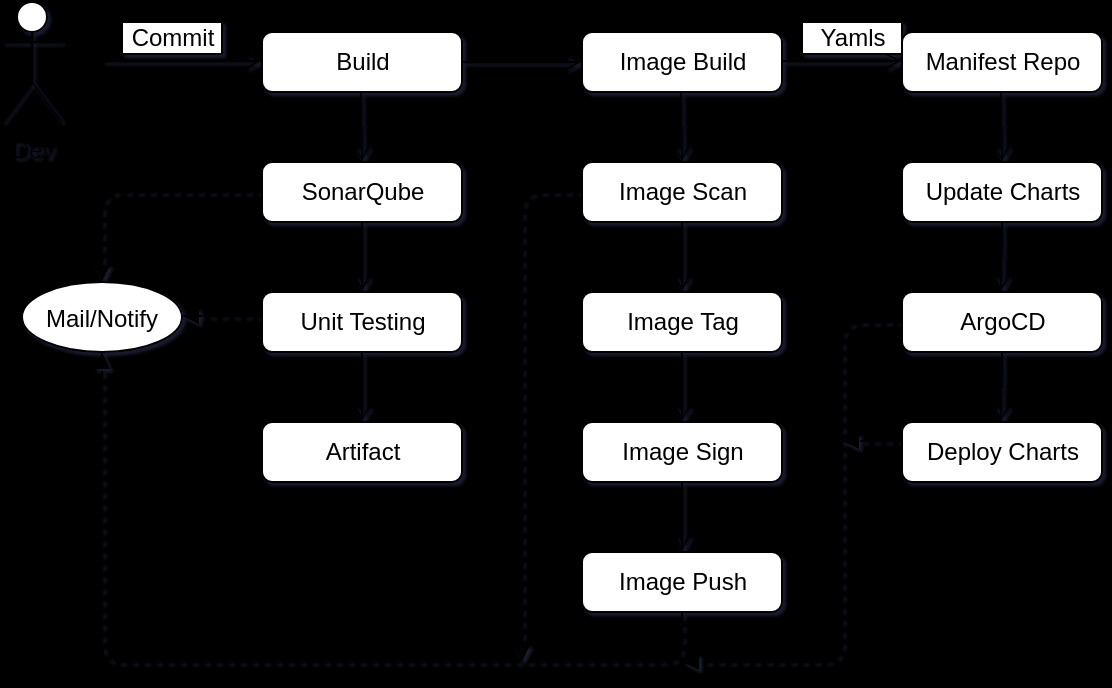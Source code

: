 <mxfile>
    <diagram id="kZkfHPoPsJSDEqCPIW8U" name="Page-1">
        <mxGraphModel dx="810" dy="617" grid="1" gridSize="10" guides="1" tooltips="1" connect="1" arrows="1" fold="1" page="1" pageScale="1" pageWidth="850" pageHeight="1100" background="#000000" math="0" shadow="1">
            <root>
                <mxCell id="0"/>
                <mxCell id="1" parent="0"/>
                <object label="Dev&lt;br&gt;" Dev="" id="2">
                    <mxCell style="shape=umlActor;verticalLabelPosition=bottom;verticalAlign=top;html=1;outlineConnect=0;" parent="1" vertex="1">
                        <mxGeometry x="40" y="80" width="30" height="60" as="geometry"/>
                    </mxCell>
                </object>
                <mxCell id="20" value="" style="html=1;rounded=0;labelBackgroundColor=none;align=left;spacingLeft=5;endArrow=open;endFill=0;" parent="1" edge="1">
                    <mxGeometry relative="1" as="geometry">
                        <mxPoint x="90" y="109.5" as="sourcePoint"/>
                        <mxPoint x="170" y="109.5" as="targetPoint"/>
                    </mxGeometry>
                </mxCell>
                <mxCell id="21" value="Commit" style="html=1;" parent="1" vertex="1">
                    <mxGeometry x="100" y="90" width="50" height="16" as="geometry"/>
                </mxCell>
                <mxCell id="23" value="Build" style="html=1;rounded=1;absoluteArcSize=1;arcSize=10;" parent="1" vertex="1">
                    <mxGeometry x="170" y="95" width="100" height="30" as="geometry"/>
                </mxCell>
                <mxCell id="24" value="Image Build" style="html=1;rounded=1;absoluteArcSize=1;arcSize=10;" parent="1" vertex="1">
                    <mxGeometry x="330" y="95" width="100" height="30" as="geometry"/>
                </mxCell>
                <mxCell id="26" value="" style="html=1;rounded=0;labelBackgroundColor=none;align=left;spacingLeft=5;endArrow=open;endFill=0;" parent="1" source="23" target="24" edge="1">
                    <mxGeometry relative="1" as="geometry"/>
                </mxCell>
                <mxCell id="27" value="" style="html=1;rounded=0;labelBackgroundColor=none;align=left;spacingLeft=5;endArrow=open;endFill=0;entryX=0.5;entryY=0;entryDx=0;entryDy=0;" parent="1" target="16" edge="1">
                    <mxGeometry relative="1" as="geometry">
                        <mxPoint x="219.5" y="125" as="sourcePoint"/>
                        <mxPoint x="219.5" y="205.5" as="targetPoint"/>
                    </mxGeometry>
                </mxCell>
                <mxCell id="28" value="" style="group;" parent="1" vertex="1" connectable="0">
                    <mxGeometry x="170" y="160" width="100" height="95" as="geometry"/>
                </mxCell>
                <mxCell id="16" value="SonarQube" style="html=1;rounded=1;absoluteArcSize=1;arcSize=10;" parent="28" vertex="1">
                    <mxGeometry width="100" height="30" as="geometry"/>
                </mxCell>
                <mxCell id="17" value="Unit Testing" style="html=1;rounded=1;absoluteArcSize=1;arcSize=10;" parent="28" vertex="1">
                    <mxGeometry y="65" width="100" height="30" as="geometry"/>
                </mxCell>
                <mxCell id="19" value="" style="html=1;rounded=0;labelBackgroundColor=none;align=left;spacingLeft=5;endArrow=open;endFill=0;" parent="28" source="16" target="17" edge="1">
                    <mxGeometry relative="1" as="geometry"/>
                </mxCell>
                <mxCell id="30" value="" style="html=1;rounded=0;labelBackgroundColor=none;align=left;spacingLeft=5;endArrow=open;endFill=0;entryX=0.5;entryY=0;entryDx=0;entryDy=0;" parent="1" target="31" edge="1">
                    <mxGeometry relative="1" as="geometry">
                        <mxPoint x="379.5" y="125" as="sourcePoint"/>
                        <mxPoint x="380" y="160" as="targetPoint"/>
                    </mxGeometry>
                </mxCell>
                <mxCell id="31" value="Image Scan" style="html=1;rounded=1;absoluteArcSize=1;arcSize=10;" parent="1" vertex="1">
                    <mxGeometry x="330" y="160" width="100" height="30" as="geometry"/>
                </mxCell>
                <mxCell id="32" value="Image Tag" style="html=1;rounded=1;absoluteArcSize=1;arcSize=10;" parent="1" vertex="1">
                    <mxGeometry x="330" y="225" width="100" height="30" as="geometry"/>
                </mxCell>
                <mxCell id="34" value="" style="html=1;rounded=0;labelBackgroundColor=none;align=left;spacingLeft=5;endArrow=open;endFill=0;" parent="1" source="31" target="32" edge="1">
                    <mxGeometry relative="1" as="geometry"/>
                </mxCell>
                <mxCell id="35" value="Image Sign" style="html=1;rounded=1;absoluteArcSize=1;arcSize=10;" parent="1" vertex="1">
                    <mxGeometry x="330" y="290" width="100" height="30" as="geometry"/>
                </mxCell>
                <mxCell id="36" value="" style="html=1;rounded=0;labelBackgroundColor=none;align=left;spacingLeft=5;endArrow=open;endFill=0;" parent="1" target="35" edge="1">
                    <mxGeometry relative="1" as="geometry">
                        <mxPoint x="380" y="255" as="sourcePoint"/>
                    </mxGeometry>
                </mxCell>
                <mxCell id="37" value="Artifact" style="html=1;rounded=1;absoluteArcSize=1;arcSize=10;" parent="1" vertex="1">
                    <mxGeometry x="170" y="290" width="100" height="30" as="geometry"/>
                </mxCell>
                <mxCell id="38" value="" style="html=1;rounded=0;labelBackgroundColor=none;align=left;spacingLeft=5;endArrow=open;endFill=0;" parent="1" target="37" edge="1">
                    <mxGeometry relative="1" as="geometry">
                        <mxPoint x="220" y="255" as="sourcePoint"/>
                    </mxGeometry>
                </mxCell>
                <mxCell id="41" value="Image Push" style="html=1;rounded=1;absoluteArcSize=1;arcSize=10;" parent="1" vertex="1">
                    <mxGeometry x="330" y="355" width="100" height="30" as="geometry"/>
                </mxCell>
                <mxCell id="42" value="" style="html=1;rounded=0;labelBackgroundColor=none;align=left;spacingLeft=5;endArrow=open;endFill=0;" parent="1" target="41" edge="1">
                    <mxGeometry relative="1" as="geometry">
                        <mxPoint x="380" y="320" as="sourcePoint"/>
                    </mxGeometry>
                </mxCell>
                <mxCell id="43" value="" style="html=1;verticalAlign=bottom;labelBackgroundColor=none;endArrow=block;endFill=1;dashed=1;exitX=0;exitY=0.5;exitDx=0;exitDy=0;entryX=0.5;entryY=0;entryDx=0;entryDy=0;" parent="1" source="16" target="44" edge="1">
                    <mxGeometry width="160" relative="1" as="geometry">
                        <mxPoint x="120" y="180" as="sourcePoint"/>
                        <mxPoint x="120" y="210" as="targetPoint"/>
                        <Array as="points">
                            <mxPoint x="90" y="175"/>
                        </Array>
                    </mxGeometry>
                </mxCell>
                <mxCell id="44" value="Mail/Notify" style="ellipse;" parent="1" vertex="1">
                    <mxGeometry x="50" y="220" width="80" height="35" as="geometry"/>
                </mxCell>
                <mxCell id="45" value="" style="html=1;verticalAlign=bottom;labelBackgroundColor=none;endArrow=block;endFill=1;dashed=1;" parent="1" edge="1">
                    <mxGeometry width="160" relative="1" as="geometry">
                        <mxPoint x="170" y="237" as="sourcePoint"/>
                        <mxPoint x="130" y="237" as="targetPoint"/>
                        <Array as="points">
                            <mxPoint x="130" y="237"/>
                        </Array>
                    </mxGeometry>
                </mxCell>
                <mxCell id="46" value="" style="html=1;verticalAlign=bottom;labelBackgroundColor=none;endArrow=block;endFill=1;dashed=1;" parent="1" edge="1">
                    <mxGeometry width="160" relative="1" as="geometry">
                        <mxPoint x="330" y="175" as="sourcePoint"/>
                        <mxPoint x="300" y="410" as="targetPoint"/>
                        <Array as="points">
                            <mxPoint x="300" y="175"/>
                        </Array>
                    </mxGeometry>
                </mxCell>
                <mxCell id="47" value="" style="html=1;verticalAlign=bottom;labelBackgroundColor=none;endArrow=block;endFill=1;dashed=1;exitX=0;exitY=0.5;exitDx=0;exitDy=0;entryX=0.5;entryY=1;entryDx=0;entryDy=0;" parent="1" target="44" edge="1">
                    <mxGeometry width="160" relative="1" as="geometry">
                        <mxPoint x="380" y="385" as="sourcePoint"/>
                        <mxPoint x="90" y="410" as="targetPoint"/>
                        <Array as="points">
                            <mxPoint x="380" y="410"/>
                            <mxPoint x="90" y="410"/>
                        </Array>
                    </mxGeometry>
                </mxCell>
                <mxCell id="52" value="Manifest Repo" style="html=1;rounded=1;absoluteArcSize=1;arcSize=10;" parent="1" vertex="1">
                    <mxGeometry x="490" y="95" width="100" height="30" as="geometry"/>
                </mxCell>
                <mxCell id="53" value="Update Charts" style="html=1;rounded=1;absoluteArcSize=1;arcSize=10;" parent="1" vertex="1">
                    <mxGeometry x="490" y="160" width="100" height="30" as="geometry"/>
                </mxCell>
                <mxCell id="54" value="ArgoCD" style="html=1;rounded=1;absoluteArcSize=1;arcSize=10;" parent="1" vertex="1">
                    <mxGeometry x="490" y="225" width="100" height="30" as="geometry"/>
                </mxCell>
                <mxCell id="55" value="Deploy Charts" style="html=1;rounded=1;absoluteArcSize=1;arcSize=10;" parent="1" vertex="1">
                    <mxGeometry x="490" y="290" width="100" height="30" as="geometry"/>
                </mxCell>
                <mxCell id="56" value="" style="html=1;rounded=0;labelBackgroundColor=none;align=left;spacingLeft=5;endArrow=open;endFill=0;" parent="1" edge="1">
                    <mxGeometry relative="1" as="geometry">
                        <mxPoint x="430" y="109.5" as="sourcePoint"/>
                        <mxPoint x="490" y="109.5" as="targetPoint"/>
                    </mxGeometry>
                </mxCell>
                <mxCell id="57" value="Yamls" style="html=1;" parent="1" vertex="1">
                    <mxGeometry x="440" y="90" width="50" height="16" as="geometry"/>
                </mxCell>
                <mxCell id="58" value="" style="html=1;rounded=0;labelBackgroundColor=none;align=left;spacingLeft=5;endArrow=open;endFill=0;entryX=0.5;entryY=0;entryDx=0;entryDy=0;" parent="1" edge="1">
                    <mxGeometry relative="1" as="geometry">
                        <mxPoint x="539.5" y="125" as="sourcePoint"/>
                        <mxPoint x="540" y="160" as="targetPoint"/>
                    </mxGeometry>
                </mxCell>
                <mxCell id="59" value="" style="html=1;rounded=0;labelBackgroundColor=none;align=left;spacingLeft=5;endArrow=open;endFill=0;exitX=0.5;exitY=1;exitDx=0;exitDy=0;" parent="1" source="53" edge="1">
                    <mxGeometry relative="1" as="geometry">
                        <mxPoint x="539.5" y="195" as="sourcePoint"/>
                        <mxPoint x="539.5" y="225" as="targetPoint"/>
                    </mxGeometry>
                </mxCell>
                <mxCell id="60" value="" style="html=1;rounded=0;labelBackgroundColor=none;align=left;spacingLeft=5;endArrow=open;endFill=0;exitX=0.5;exitY=1;exitDx=0;exitDy=0;" parent="1" source="54" edge="1">
                    <mxGeometry relative="1" as="geometry">
                        <mxPoint x="540" y="260" as="sourcePoint"/>
                        <mxPoint x="539.5" y="290" as="targetPoint"/>
                    </mxGeometry>
                </mxCell>
                <mxCell id="61" value="" style="html=1;verticalAlign=bottom;labelBackgroundColor=none;endArrow=block;endFill=1;dashed=1;exitX=0;exitY=0.5;exitDx=0;exitDy=0;" parent="1" edge="1" source="54">
                    <mxGeometry width="160" relative="1" as="geometry">
                        <mxPoint x="490" y="170" as="sourcePoint"/>
                        <mxPoint x="380" y="410" as="targetPoint"/>
                        <Array as="points">
                            <mxPoint x="460" y="240"/>
                            <mxPoint x="460" y="410"/>
                        </Array>
                    </mxGeometry>
                </mxCell>
                <mxCell id="63" value="" style="html=1;verticalAlign=bottom;labelBackgroundColor=none;endArrow=block;endFill=1;dashed=1;" parent="1" edge="1">
                    <mxGeometry width="160" relative="1" as="geometry">
                        <mxPoint x="490" y="299.5" as="sourcePoint"/>
                        <mxPoint x="460" y="299.5" as="targetPoint"/>
                        <Array as="points">
                            <mxPoint x="460" y="299.5"/>
                        </Array>
                    </mxGeometry>
                </mxCell>
            </root>
        </mxGraphModel>
    </diagram>
</mxfile>